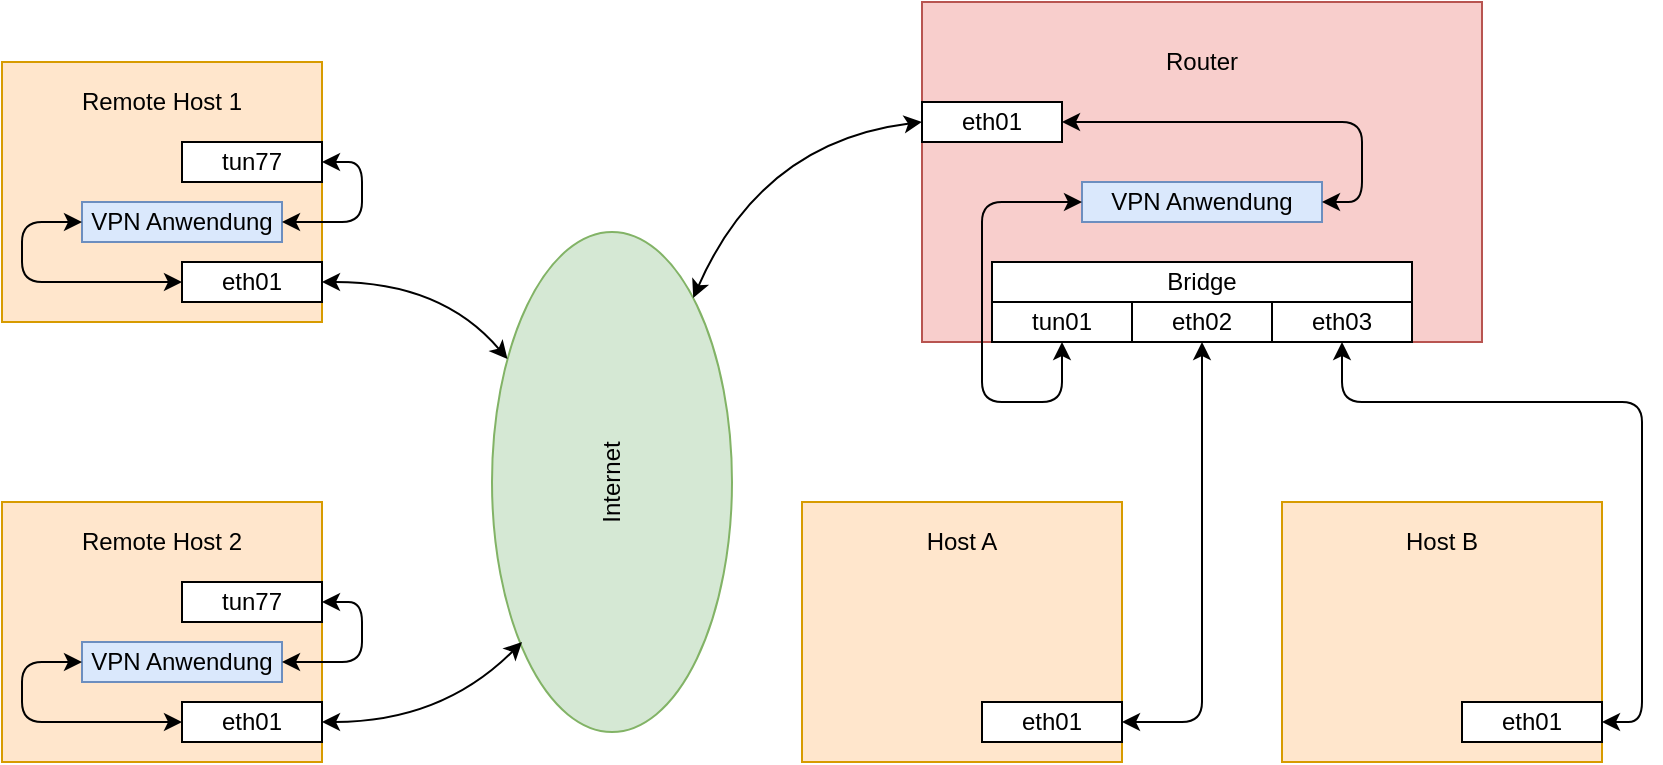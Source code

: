 <mxfile version="13.1.3" type="device"><diagram id="b0F1t6QLzMuhOB8m4nsX" name="Page-1"><mxGraphModel dx="1422" dy="719" grid="1" gridSize="10" guides="1" tooltips="1" connect="1" arrows="1" fold="1" page="1" pageScale="1" pageWidth="1169" pageHeight="827" math="0" shadow="0"><root><mxCell id="0"/><mxCell id="1" parent="0"/><mxCell id="jQ6a2o8-Bkce7RdjPsIS-61" value="" style="rounded=0;whiteSpace=wrap;html=1;fillColor=#ffe6cc;strokeColor=#d79b00;" parent="1" vertex="1"><mxGeometry x="440" y="290" width="160" height="130" as="geometry"/></mxCell><mxCell id="jQ6a2o8-Bkce7RdjPsIS-2" value="" style="rounded=0;whiteSpace=wrap;html=1;fillColor=#f8cecc;strokeColor=#b85450;" parent="1" vertex="1"><mxGeometry x="500" y="40" width="280" height="170" as="geometry"/></mxCell><mxCell id="jQ6a2o8-Bkce7RdjPsIS-23" value="Router" style="text;html=1;strokeColor=none;fillColor=none;align=center;verticalAlign=middle;whiteSpace=wrap;rounded=0;" parent="1" vertex="1"><mxGeometry x="600" y="60" width="80" height="20" as="geometry"/></mxCell><mxCell id="jQ6a2o8-Bkce7RdjPsIS-26" value="tun01" style="rounded=0;whiteSpace=wrap;html=1;" parent="1" vertex="1"><mxGeometry x="535" y="190" width="70" height="20" as="geometry"/></mxCell><mxCell id="jQ6a2o8-Bkce7RdjPsIS-27" value="eth02" style="rounded=0;whiteSpace=wrap;html=1;" parent="1" vertex="1"><mxGeometry x="605" y="190" width="70" height="20" as="geometry"/></mxCell><mxCell id="jQ6a2o8-Bkce7RdjPsIS-28" value="Bridge" style="rounded=0;whiteSpace=wrap;html=1;" parent="1" vertex="1"><mxGeometry x="535" y="170" width="210" height="20" as="geometry"/></mxCell><mxCell id="jQ6a2o8-Bkce7RdjPsIS-29" value="VPN Anwendung" style="rounded=0;whiteSpace=wrap;html=1;fillColor=#dae8fc;strokeColor=#6c8ebf;" parent="1" vertex="1"><mxGeometry x="580" y="130" width="120" height="20" as="geometry"/></mxCell><mxCell id="jQ6a2o8-Bkce7RdjPsIS-31" value="Internet" style="ellipse;whiteSpace=wrap;html=1;fillColor=#d5e8d4;strokeColor=#82b366;rotation=-90;" parent="1" vertex="1"><mxGeometry x="220" y="220" width="250" height="120" as="geometry"/></mxCell><mxCell id="jQ6a2o8-Bkce7RdjPsIS-34" value="eth01" style="rounded=0;whiteSpace=wrap;html=1;" parent="1" vertex="1"><mxGeometry x="500" y="90" width="70" height="20" as="geometry"/></mxCell><mxCell id="jQ6a2o8-Bkce7RdjPsIS-35" value="" style="rounded=0;whiteSpace=wrap;html=1;fillColor=#ffe6cc;strokeColor=#d79b00;" parent="1" vertex="1"><mxGeometry x="40" y="70" width="160" height="130" as="geometry"/></mxCell><mxCell id="jQ6a2o8-Bkce7RdjPsIS-36" value="Remote Host 1" style="text;html=1;strokeColor=none;fillColor=none;align=center;verticalAlign=middle;whiteSpace=wrap;rounded=0;" parent="1" vertex="1"><mxGeometry x="70" y="80" width="100" height="20" as="geometry"/></mxCell><mxCell id="jQ6a2o8-Bkce7RdjPsIS-37" value="tun77" style="rounded=0;whiteSpace=wrap;html=1;" parent="1" vertex="1"><mxGeometry x="130" y="110" width="70" height="20" as="geometry"/></mxCell><mxCell id="jQ6a2o8-Bkce7RdjPsIS-38" value="VPN Anwendung" style="rounded=0;whiteSpace=wrap;html=1;fillColor=#dae8fc;strokeColor=#6c8ebf;" parent="1" vertex="1"><mxGeometry x="80" y="140" width="100" height="20" as="geometry"/></mxCell><mxCell id="jQ6a2o8-Bkce7RdjPsIS-39" value="" style="endArrow=classic;startArrow=classic;html=1;entryX=1;entryY=0.5;entryDx=0;entryDy=0;exitX=1;exitY=0.5;exitDx=0;exitDy=0;rounded=1;" parent="1" source="jQ6a2o8-Bkce7RdjPsIS-38" target="jQ6a2o8-Bkce7RdjPsIS-37" edge="1"><mxGeometry width="50" height="50" relative="1" as="geometry"><mxPoint x="350" y="310" as="sourcePoint"/><mxPoint x="400" y="260" as="targetPoint"/><Array as="points"><mxPoint x="220" y="150"/><mxPoint x="220" y="120"/></Array></mxGeometry></mxCell><mxCell id="jQ6a2o8-Bkce7RdjPsIS-40" value="eth01" style="rounded=0;whiteSpace=wrap;html=1;" parent="1" vertex="1"><mxGeometry x="130" y="170" width="70" height="20" as="geometry"/></mxCell><mxCell id="jQ6a2o8-Bkce7RdjPsIS-41" value="" style="endArrow=classic;startArrow=classic;html=1;entryX=0;entryY=0.5;entryDx=0;entryDy=0;exitX=0;exitY=0.5;exitDx=0;exitDy=0;" parent="1" source="jQ6a2o8-Bkce7RdjPsIS-40" target="jQ6a2o8-Bkce7RdjPsIS-38" edge="1"><mxGeometry width="50" height="50" relative="1" as="geometry"><mxPoint x="350" y="310" as="sourcePoint"/><mxPoint x="400" y="260" as="targetPoint"/><Array as="points"><mxPoint x="50" y="180"/><mxPoint x="50" y="150"/></Array></mxGeometry></mxCell><mxCell id="jQ6a2o8-Bkce7RdjPsIS-42" value="" style="rounded=0;whiteSpace=wrap;html=1;fillColor=#ffe6cc;strokeColor=#d79b00;" parent="1" vertex="1"><mxGeometry x="40" y="290" width="160" height="130" as="geometry"/></mxCell><mxCell id="jQ6a2o8-Bkce7RdjPsIS-43" value="Remote Host 2" style="text;html=1;strokeColor=none;fillColor=none;align=center;verticalAlign=middle;whiteSpace=wrap;rounded=0;" parent="1" vertex="1"><mxGeometry x="75" y="300" width="90" height="20" as="geometry"/></mxCell><mxCell id="jQ6a2o8-Bkce7RdjPsIS-44" value="tun77" style="rounded=0;whiteSpace=wrap;html=1;" parent="1" vertex="1"><mxGeometry x="130" y="330" width="70" height="20" as="geometry"/></mxCell><mxCell id="jQ6a2o8-Bkce7RdjPsIS-45" value="VPN Anwendung" style="rounded=0;whiteSpace=wrap;html=1;fillColor=#dae8fc;strokeColor=#6c8ebf;" parent="1" vertex="1"><mxGeometry x="80" y="360" width="100" height="20" as="geometry"/></mxCell><mxCell id="jQ6a2o8-Bkce7RdjPsIS-46" value="" style="endArrow=classic;startArrow=classic;html=1;entryX=1;entryY=0.5;entryDx=0;entryDy=0;exitX=1;exitY=0.5;exitDx=0;exitDy=0;rounded=1;" parent="1" source="jQ6a2o8-Bkce7RdjPsIS-45" target="jQ6a2o8-Bkce7RdjPsIS-44" edge="1"><mxGeometry width="50" height="50" relative="1" as="geometry"><mxPoint x="350" y="530" as="sourcePoint"/><mxPoint x="400" y="480" as="targetPoint"/><Array as="points"><mxPoint x="220" y="370"/><mxPoint x="220" y="340"/></Array></mxGeometry></mxCell><mxCell id="jQ6a2o8-Bkce7RdjPsIS-47" value="eth01" style="rounded=0;whiteSpace=wrap;html=1;" parent="1" vertex="1"><mxGeometry x="130" y="390" width="70" height="20" as="geometry"/></mxCell><mxCell id="jQ6a2o8-Bkce7RdjPsIS-48" value="" style="endArrow=classic;startArrow=classic;html=1;entryX=0;entryY=0.5;entryDx=0;entryDy=0;exitX=0;exitY=0.5;exitDx=0;exitDy=0;" parent="1" source="jQ6a2o8-Bkce7RdjPsIS-47" target="jQ6a2o8-Bkce7RdjPsIS-45" edge="1"><mxGeometry width="50" height="50" relative="1" as="geometry"><mxPoint x="350" y="530" as="sourcePoint"/><mxPoint x="400" y="480" as="targetPoint"/><Array as="points"><mxPoint x="50" y="400"/><mxPoint x="50" y="370"/></Array></mxGeometry></mxCell><mxCell id="jQ6a2o8-Bkce7RdjPsIS-62" value="Host A" style="text;html=1;strokeColor=none;fillColor=none;align=center;verticalAlign=middle;whiteSpace=wrap;rounded=0;" parent="1" vertex="1"><mxGeometry x="475" y="300" width="90" height="20" as="geometry"/></mxCell><mxCell id="jQ6a2o8-Bkce7RdjPsIS-66" value="eth01" style="rounded=0;whiteSpace=wrap;html=1;" parent="1" vertex="1"><mxGeometry x="530" y="390" width="70" height="20" as="geometry"/></mxCell><mxCell id="jQ6a2o8-Bkce7RdjPsIS-68" value="" style="rounded=0;whiteSpace=wrap;html=1;fillColor=#ffe6cc;strokeColor=#d79b00;" parent="1" vertex="1"><mxGeometry x="680" y="290" width="160" height="130" as="geometry"/></mxCell><mxCell id="jQ6a2o8-Bkce7RdjPsIS-69" value="Host B" style="text;html=1;strokeColor=none;fillColor=none;align=center;verticalAlign=middle;whiteSpace=wrap;rounded=0;" parent="1" vertex="1"><mxGeometry x="715" y="300" width="90" height="20" as="geometry"/></mxCell><mxCell id="jQ6a2o8-Bkce7RdjPsIS-73" value="eth01" style="rounded=0;whiteSpace=wrap;html=1;" parent="1" vertex="1"><mxGeometry x="770" y="390" width="70" height="20" as="geometry"/></mxCell><mxCell id="jQ6a2o8-Bkce7RdjPsIS-82" value="eth03" style="rounded=0;whiteSpace=wrap;html=1;" parent="1" vertex="1"><mxGeometry x="675" y="190" width="70" height="20" as="geometry"/></mxCell><mxCell id="jQ6a2o8-Bkce7RdjPsIS-83" value="" style="endArrow=classic;startArrow=classic;html=1;entryX=0.5;entryY=1;entryDx=0;entryDy=0;exitX=1;exitY=0.5;exitDx=0;exitDy=0;" parent="1" source="jQ6a2o8-Bkce7RdjPsIS-66" target="jQ6a2o8-Bkce7RdjPsIS-27" edge="1"><mxGeometry width="50" height="50" relative="1" as="geometry"><mxPoint x="590" y="290" as="sourcePoint"/><mxPoint x="640" y="240" as="targetPoint"/><Array as="points"><mxPoint x="640" y="400"/><mxPoint x="640" y="240"/></Array></mxGeometry></mxCell><mxCell id="jQ6a2o8-Bkce7RdjPsIS-84" value="" style="endArrow=classic;startArrow=classic;html=1;entryX=0.5;entryY=1;entryDx=0;entryDy=0;exitX=1;exitY=0.5;exitDx=0;exitDy=0;" parent="1" source="jQ6a2o8-Bkce7RdjPsIS-73" target="jQ6a2o8-Bkce7RdjPsIS-82" edge="1"><mxGeometry width="50" height="50" relative="1" as="geometry"><mxPoint x="590" y="290" as="sourcePoint"/><mxPoint x="640" y="240" as="targetPoint"/><Array as="points"><mxPoint x="860" y="400"/><mxPoint x="860" y="240"/><mxPoint x="710" y="240"/></Array></mxGeometry></mxCell><mxCell id="jQ6a2o8-Bkce7RdjPsIS-85" value="" style="endArrow=classic;startArrow=classic;html=1;entryX=0;entryY=0.5;entryDx=0;entryDy=0;curved=1;" parent="1" source="jQ6a2o8-Bkce7RdjPsIS-31" target="jQ6a2o8-Bkce7RdjPsIS-34" edge="1"><mxGeometry width="50" height="50" relative="1" as="geometry"><mxPoint x="590" y="290" as="sourcePoint"/><mxPoint x="640" y="240" as="targetPoint"/><Array as="points"><mxPoint x="420" y="110"/></Array></mxGeometry></mxCell><mxCell id="jQ6a2o8-Bkce7RdjPsIS-87" value="" style="endArrow=classic;startArrow=classic;html=1;exitX=1;exitY=0.5;exitDx=0;exitDy=0;curved=1;" parent="1" source="jQ6a2o8-Bkce7RdjPsIS-40" target="jQ6a2o8-Bkce7RdjPsIS-31" edge="1"><mxGeometry width="50" height="50" relative="1" as="geometry"><mxPoint x="590" y="290" as="sourcePoint"/><mxPoint x="640" y="240" as="targetPoint"/><Array as="points"><mxPoint x="260" y="180"/></Array></mxGeometry></mxCell><mxCell id="jQ6a2o8-Bkce7RdjPsIS-88" value="" style="endArrow=classic;startArrow=classic;html=1;exitX=1;exitY=0.5;exitDx=0;exitDy=0;curved=1;entryX=0.18;entryY=0.125;entryDx=0;entryDy=0;entryPerimeter=0;" parent="1" source="jQ6a2o8-Bkce7RdjPsIS-47" target="jQ6a2o8-Bkce7RdjPsIS-31" edge="1"><mxGeometry width="50" height="50" relative="1" as="geometry"><mxPoint x="590" y="290" as="sourcePoint"/><mxPoint x="640" y="240" as="targetPoint"/><Array as="points"><mxPoint x="260" y="400"/></Array></mxGeometry></mxCell><mxCell id="jQ6a2o8-Bkce7RdjPsIS-89" value="" style="endArrow=classic;startArrow=classic;html=1;exitX=1;exitY=0.5;exitDx=0;exitDy=0;entryX=1;entryY=0.5;entryDx=0;entryDy=0;" parent="1" source="jQ6a2o8-Bkce7RdjPsIS-34" target="jQ6a2o8-Bkce7RdjPsIS-29" edge="1"><mxGeometry width="50" height="50" relative="1" as="geometry"><mxPoint x="570" y="290" as="sourcePoint"/><mxPoint x="620" y="240" as="targetPoint"/><Array as="points"><mxPoint x="720" y="100"/><mxPoint x="720" y="140"/></Array></mxGeometry></mxCell><mxCell id="jQ6a2o8-Bkce7RdjPsIS-90" value="" style="endArrow=classic;startArrow=classic;html=1;exitX=0.5;exitY=1;exitDx=0;exitDy=0;" parent="1" source="jQ6a2o8-Bkce7RdjPsIS-26" edge="1"><mxGeometry width="50" height="50" relative="1" as="geometry"><mxPoint x="590" y="290" as="sourcePoint"/><mxPoint x="580" y="140" as="targetPoint"/><Array as="points"><mxPoint x="570" y="240"/><mxPoint x="530" y="240"/><mxPoint x="530" y="140"/></Array></mxGeometry></mxCell></root></mxGraphModel></diagram></mxfile>